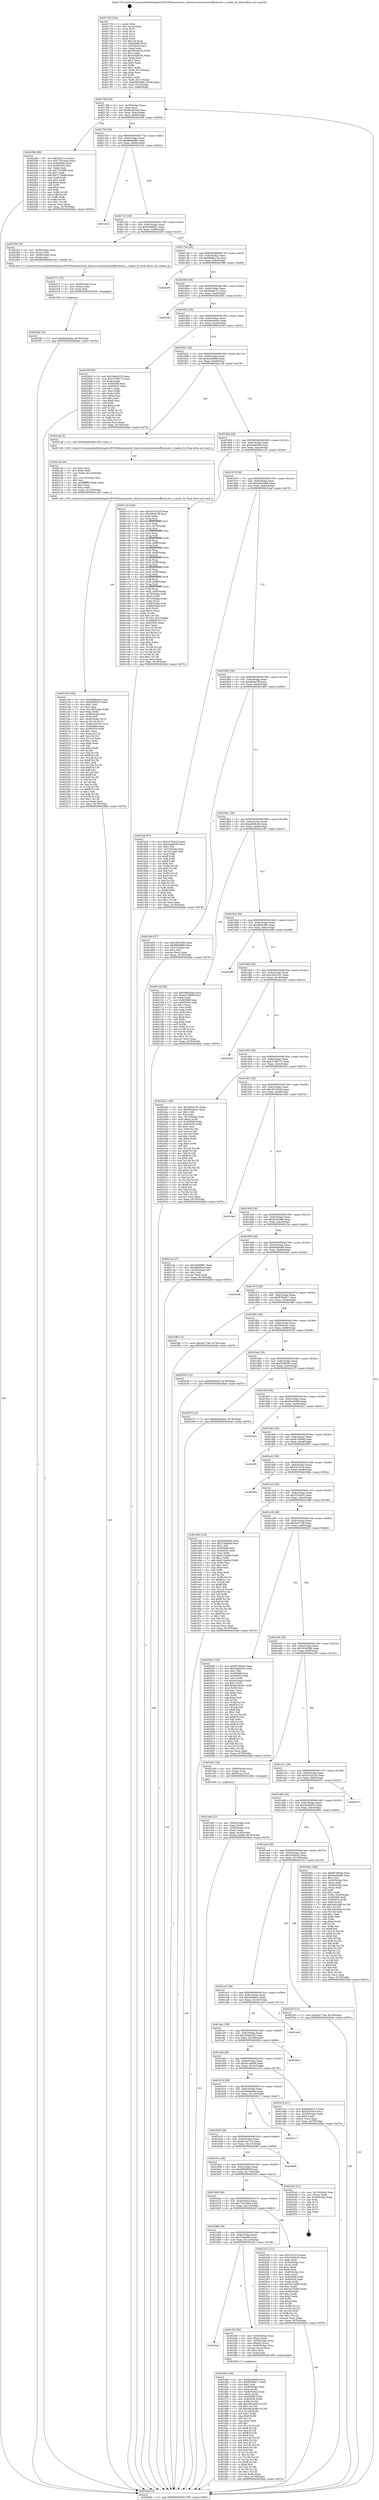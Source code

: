 digraph "0x401730" {
  label = "0x401730 (/mnt/c/Users/mathe/Desktop/tcc/POCII/binaries/extr_darwin-xnutoolstestsaffinitysets.c_reader_fn_Final-ollvm.out::main(0))"
  labelloc = "t"
  node[shape=record]

  Entry [label="",width=0.3,height=0.3,shape=circle,fillcolor=black,style=filled]
  "0x401798" [label="{
     0x401798 [29]\l
     | [instrs]\l
     &nbsp;&nbsp;0x401798 \<+3\>: mov -0x78(%rbp),%eax\l
     &nbsp;&nbsp;0x40179b \<+2\>: mov %eax,%ecx\l
     &nbsp;&nbsp;0x40179d \<+6\>: sub $0x8e5d03eb,%ecx\l
     &nbsp;&nbsp;0x4017a3 \<+6\>: mov %eax,-0x8c(%rbp)\l
     &nbsp;&nbsp;0x4017a9 \<+6\>: mov %ecx,-0x90(%rbp)\l
     &nbsp;&nbsp;0x4017af \<+6\>: je 000000000040228b \<main+0xb5b\>\l
  }"]
  "0x40228b" [label="{
     0x40228b [88]\l
     | [instrs]\l
     &nbsp;&nbsp;0x40228b \<+5\>: mov $0x22a7a14,%eax\l
     &nbsp;&nbsp;0x402290 \<+5\>: mov $0x77610ead,%ecx\l
     &nbsp;&nbsp;0x402295 \<+7\>: mov 0x405068,%edx\l
     &nbsp;&nbsp;0x40229c \<+7\>: mov 0x405054,%esi\l
     &nbsp;&nbsp;0x4022a3 \<+2\>: mov %edx,%edi\l
     &nbsp;&nbsp;0x4022a5 \<+6\>: sub $0x7274b99,%edi\l
     &nbsp;&nbsp;0x4022ab \<+3\>: sub $0x1,%edi\l
     &nbsp;&nbsp;0x4022ae \<+6\>: add $0x7274b99,%edi\l
     &nbsp;&nbsp;0x4022b4 \<+3\>: imul %edi,%edx\l
     &nbsp;&nbsp;0x4022b7 \<+3\>: and $0x1,%edx\l
     &nbsp;&nbsp;0x4022ba \<+3\>: cmp $0x0,%edx\l
     &nbsp;&nbsp;0x4022bd \<+4\>: sete %r8b\l
     &nbsp;&nbsp;0x4022c1 \<+3\>: cmp $0xa,%esi\l
     &nbsp;&nbsp;0x4022c4 \<+4\>: setl %r9b\l
     &nbsp;&nbsp;0x4022c8 \<+3\>: mov %r8b,%r10b\l
     &nbsp;&nbsp;0x4022cb \<+3\>: and %r9b,%r10b\l
     &nbsp;&nbsp;0x4022ce \<+3\>: xor %r9b,%r8b\l
     &nbsp;&nbsp;0x4022d1 \<+3\>: or %r8b,%r10b\l
     &nbsp;&nbsp;0x4022d4 \<+4\>: test $0x1,%r10b\l
     &nbsp;&nbsp;0x4022d8 \<+3\>: cmovne %ecx,%eax\l
     &nbsp;&nbsp;0x4022db \<+3\>: mov %eax,-0x78(%rbp)\l
     &nbsp;&nbsp;0x4022de \<+5\>: jmp 00000000004026ab \<main+0xf7b\>\l
  }"]
  "0x4017b5" [label="{
     0x4017b5 [28]\l
     | [instrs]\l
     &nbsp;&nbsp;0x4017b5 \<+5\>: jmp 00000000004017ba \<main+0x8a\>\l
     &nbsp;&nbsp;0x4017ba \<+6\>: mov -0x8c(%rbp),%eax\l
     &nbsp;&nbsp;0x4017c0 \<+5\>: sub $0x968e6f6b,%eax\l
     &nbsp;&nbsp;0x4017c5 \<+6\>: mov %eax,-0x94(%rbp)\l
     &nbsp;&nbsp;0x4017cb \<+6\>: je 0000000000401d1b \<main+0x5eb\>\l
  }"]
  Exit [label="",width=0.3,height=0.3,shape=circle,fillcolor=black,style=filled,peripheries=2]
  "0x401d1b" [label="{
     0x401d1b\l
  }", style=dashed]
  "0x4017d1" [label="{
     0x4017d1 [28]\l
     | [instrs]\l
     &nbsp;&nbsp;0x4017d1 \<+5\>: jmp 00000000004017d6 \<main+0xa6\>\l
     &nbsp;&nbsp;0x4017d6 \<+6\>: mov -0x8c(%rbp),%eax\l
     &nbsp;&nbsp;0x4017dc \<+5\>: sub $0x9c60f861,%eax\l
     &nbsp;&nbsp;0x4017e1 \<+6\>: mov %eax,-0x98(%rbp)\l
     &nbsp;&nbsp;0x4017e7 \<+6\>: je 000000000040235f \<main+0xc2f\>\l
  }"]
  "0x402380" [label="{
     0x402380 [12]\l
     | [instrs]\l
     &nbsp;&nbsp;0x402380 \<+7\>: movl $0x9ebc6edc,-0x78(%rbp)\l
     &nbsp;&nbsp;0x402387 \<+5\>: jmp 00000000004026ab \<main+0xf7b\>\l
  }"]
  "0x40235f" [label="{
     0x40235f [18]\l
     | [instrs]\l
     &nbsp;&nbsp;0x40235f \<+4\>: mov -0x48(%rbp),%rax\l
     &nbsp;&nbsp;0x402363 \<+3\>: mov (%rax),%rdi\l
     &nbsp;&nbsp;0x402366 \<+4\>: mov -0x58(%rbp),%rax\l
     &nbsp;&nbsp;0x40236a \<+2\>: mov (%rax),%esi\l
     &nbsp;&nbsp;0x40236c \<+5\>: call 0000000000401420 \<reader_fn\>\l
     | [calls]\l
     &nbsp;&nbsp;0x401420 \{1\} (/mnt/c/Users/mathe/Desktop/tcc/POCII/binaries/extr_darwin-xnutoolstestsaffinitysets.c_reader_fn_Final-ollvm.out::reader_fn)\l
  }"]
  "0x4017ed" [label="{
     0x4017ed [28]\l
     | [instrs]\l
     &nbsp;&nbsp;0x4017ed \<+5\>: jmp 00000000004017f2 \<main+0xc2\>\l
     &nbsp;&nbsp;0x4017f2 \<+6\>: mov -0x8c(%rbp),%eax\l
     &nbsp;&nbsp;0x4017f8 \<+5\>: sub $0x9dd62134,%eax\l
     &nbsp;&nbsp;0x4017fd \<+6\>: mov %eax,-0x9c(%rbp)\l
     &nbsp;&nbsp;0x401803 \<+6\>: je 0000000000402596 \<main+0xe66\>\l
  }"]
  "0x402371" [label="{
     0x402371 [15]\l
     | [instrs]\l
     &nbsp;&nbsp;0x402371 \<+4\>: mov -0x48(%rbp),%rax\l
     &nbsp;&nbsp;0x402375 \<+3\>: mov (%rax),%rax\l
     &nbsp;&nbsp;0x402378 \<+3\>: mov %rax,%rdi\l
     &nbsp;&nbsp;0x40237b \<+5\>: call 0000000000401030 \<free@plt\>\l
     | [calls]\l
     &nbsp;&nbsp;0x401030 \{1\} (unknown)\l
  }"]
  "0x402596" [label="{
     0x402596\l
  }", style=dashed]
  "0x401809" [label="{
     0x401809 [28]\l
     | [instrs]\l
     &nbsp;&nbsp;0x401809 \<+5\>: jmp 000000000040180e \<main+0xde\>\l
     &nbsp;&nbsp;0x40180e \<+6\>: mov -0x8c(%rbp),%eax\l
     &nbsp;&nbsp;0x401814 \<+5\>: sub $0x9e8ab7c1,%eax\l
     &nbsp;&nbsp;0x401819 \<+6\>: mov %eax,-0xa0(%rbp)\l
     &nbsp;&nbsp;0x40181f \<+6\>: je 000000000040238c \<main+0xc5c\>\l
  }"]
  "0x4021d9" [label="{
     0x4021d9 [166]\l
     | [instrs]\l
     &nbsp;&nbsp;0x4021d9 \<+5\>: mov $0x50d6e44e,%ecx\l
     &nbsp;&nbsp;0x4021de \<+5\>: mov $0xf2df9292,%edx\l
     &nbsp;&nbsp;0x4021e3 \<+3\>: mov $0x1,%dil\l
     &nbsp;&nbsp;0x4021e6 \<+2\>: xor %esi,%esi\l
     &nbsp;&nbsp;0x4021e8 \<+7\>: mov -0x128(%rbp),%r8d\l
     &nbsp;&nbsp;0x4021ef \<+4\>: imul %eax,%r8d\l
     &nbsp;&nbsp;0x4021f3 \<+4\>: mov -0x48(%rbp),%r9\l
     &nbsp;&nbsp;0x4021f7 \<+3\>: mov (%r9),%r9\l
     &nbsp;&nbsp;0x4021fa \<+4\>: mov -0x40(%rbp),%r10\l
     &nbsp;&nbsp;0x4021fe \<+3\>: movslq (%r10),%r10\l
     &nbsp;&nbsp;0x402201 \<+4\>: mov %r8d,(%r9,%r10,4)\l
     &nbsp;&nbsp;0x402205 \<+7\>: mov 0x405068,%eax\l
     &nbsp;&nbsp;0x40220c \<+8\>: mov 0x405054,%r8d\l
     &nbsp;&nbsp;0x402214 \<+3\>: sub $0x1,%esi\l
     &nbsp;&nbsp;0x402217 \<+3\>: mov %eax,%r11d\l
     &nbsp;&nbsp;0x40221a \<+3\>: add %esi,%r11d\l
     &nbsp;&nbsp;0x40221d \<+4\>: imul %r11d,%eax\l
     &nbsp;&nbsp;0x402221 \<+3\>: and $0x1,%eax\l
     &nbsp;&nbsp;0x402224 \<+3\>: cmp $0x0,%eax\l
     &nbsp;&nbsp;0x402227 \<+3\>: sete %bl\l
     &nbsp;&nbsp;0x40222a \<+4\>: cmp $0xa,%r8d\l
     &nbsp;&nbsp;0x40222e \<+4\>: setl %r14b\l
     &nbsp;&nbsp;0x402232 \<+3\>: mov %bl,%r15b\l
     &nbsp;&nbsp;0x402235 \<+4\>: xor $0xff,%r15b\l
     &nbsp;&nbsp;0x402239 \<+3\>: mov %r14b,%r12b\l
     &nbsp;&nbsp;0x40223c \<+4\>: xor $0xff,%r12b\l
     &nbsp;&nbsp;0x402240 \<+4\>: xor $0x1,%dil\l
     &nbsp;&nbsp;0x402244 \<+3\>: mov %r15b,%r13b\l
     &nbsp;&nbsp;0x402247 \<+4\>: and $0xff,%r13b\l
     &nbsp;&nbsp;0x40224b \<+3\>: and %dil,%bl\l
     &nbsp;&nbsp;0x40224e \<+3\>: mov %r12b,%al\l
     &nbsp;&nbsp;0x402251 \<+2\>: and $0xff,%al\l
     &nbsp;&nbsp;0x402253 \<+3\>: and %dil,%r14b\l
     &nbsp;&nbsp;0x402256 \<+3\>: or %bl,%r13b\l
     &nbsp;&nbsp;0x402259 \<+3\>: or %r14b,%al\l
     &nbsp;&nbsp;0x40225c \<+3\>: xor %al,%r13b\l
     &nbsp;&nbsp;0x40225f \<+3\>: or %r12b,%r15b\l
     &nbsp;&nbsp;0x402262 \<+4\>: xor $0xff,%r15b\l
     &nbsp;&nbsp;0x402266 \<+4\>: or $0x1,%dil\l
     &nbsp;&nbsp;0x40226a \<+3\>: and %dil,%r15b\l
     &nbsp;&nbsp;0x40226d \<+3\>: or %r15b,%r13b\l
     &nbsp;&nbsp;0x402270 \<+4\>: test $0x1,%r13b\l
     &nbsp;&nbsp;0x402274 \<+3\>: cmovne %edx,%ecx\l
     &nbsp;&nbsp;0x402277 \<+3\>: mov %ecx,-0x78(%rbp)\l
     &nbsp;&nbsp;0x40227a \<+5\>: jmp 00000000004026ab \<main+0xf7b\>\l
  }"]
  "0x40238c" [label="{
     0x40238c\l
  }", style=dashed]
  "0x401825" [label="{
     0x401825 [28]\l
     | [instrs]\l
     &nbsp;&nbsp;0x401825 \<+5\>: jmp 000000000040182a \<main+0xfa\>\l
     &nbsp;&nbsp;0x40182a \<+6\>: mov -0x8c(%rbp),%eax\l
     &nbsp;&nbsp;0x401830 \<+5\>: sub $0x9ebc6edc,%eax\l
     &nbsp;&nbsp;0x401835 \<+6\>: mov %eax,-0xa4(%rbp)\l
     &nbsp;&nbsp;0x40183b \<+6\>: je 000000000040244f \<main+0xd1f\>\l
  }"]
  "0x4021ad" [label="{
     0x4021ad [44]\l
     | [instrs]\l
     &nbsp;&nbsp;0x4021ad \<+2\>: xor %ecx,%ecx\l
     &nbsp;&nbsp;0x4021af \<+5\>: mov $0x2,%edx\l
     &nbsp;&nbsp;0x4021b4 \<+6\>: mov %edx,-0x124(%rbp)\l
     &nbsp;&nbsp;0x4021ba \<+1\>: cltd\l
     &nbsp;&nbsp;0x4021bb \<+6\>: mov -0x124(%rbp),%esi\l
     &nbsp;&nbsp;0x4021c1 \<+2\>: idiv %esi\l
     &nbsp;&nbsp;0x4021c3 \<+6\>: imul $0xfffffffe,%edx,%edx\l
     &nbsp;&nbsp;0x4021c9 \<+3\>: sub $0x1,%ecx\l
     &nbsp;&nbsp;0x4021cc \<+2\>: sub %ecx,%edx\l
     &nbsp;&nbsp;0x4021ce \<+6\>: mov %edx,-0x128(%rbp)\l
     &nbsp;&nbsp;0x4021d4 \<+5\>: call 0000000000401160 \<next_i\>\l
     | [calls]\l
     &nbsp;&nbsp;0x401160 \{100\} (/mnt/c/Users/mathe/Desktop/tcc/POCII/binaries/extr_darwin-xnutoolstestsaffinitysets.c_reader_fn_Final-ollvm.out::next_i)\l
  }"]
  "0x40244f" [label="{
     0x40244f [83]\l
     | [instrs]\l
     &nbsp;&nbsp;0x40244f \<+5\>: mov $0x3b4dc323,%eax\l
     &nbsp;&nbsp;0x402454 \<+5\>: mov $0xc2789175,%ecx\l
     &nbsp;&nbsp;0x402459 \<+2\>: xor %edx,%edx\l
     &nbsp;&nbsp;0x40245b \<+7\>: mov 0x405068,%esi\l
     &nbsp;&nbsp;0x402462 \<+7\>: mov 0x405054,%edi\l
     &nbsp;&nbsp;0x402469 \<+3\>: sub $0x1,%edx\l
     &nbsp;&nbsp;0x40246c \<+3\>: mov %esi,%r8d\l
     &nbsp;&nbsp;0x40246f \<+3\>: add %edx,%r8d\l
     &nbsp;&nbsp;0x402472 \<+4\>: imul %r8d,%esi\l
     &nbsp;&nbsp;0x402476 \<+3\>: and $0x1,%esi\l
     &nbsp;&nbsp;0x402479 \<+3\>: cmp $0x0,%esi\l
     &nbsp;&nbsp;0x40247c \<+4\>: sete %r9b\l
     &nbsp;&nbsp;0x402480 \<+3\>: cmp $0xa,%edi\l
     &nbsp;&nbsp;0x402483 \<+4\>: setl %r10b\l
     &nbsp;&nbsp;0x402487 \<+3\>: mov %r9b,%r11b\l
     &nbsp;&nbsp;0x40248a \<+3\>: and %r10b,%r11b\l
     &nbsp;&nbsp;0x40248d \<+3\>: xor %r10b,%r9b\l
     &nbsp;&nbsp;0x402490 \<+3\>: or %r9b,%r11b\l
     &nbsp;&nbsp;0x402493 \<+4\>: test $0x1,%r11b\l
     &nbsp;&nbsp;0x402497 \<+3\>: cmovne %ecx,%eax\l
     &nbsp;&nbsp;0x40249a \<+3\>: mov %eax,-0x78(%rbp)\l
     &nbsp;&nbsp;0x40249d \<+5\>: jmp 00000000004026ab \<main+0xf7b\>\l
  }"]
  "0x401841" [label="{
     0x401841 [28]\l
     | [instrs]\l
     &nbsp;&nbsp;0x401841 \<+5\>: jmp 0000000000401846 \<main+0x116\>\l
     &nbsp;&nbsp;0x401846 \<+6\>: mov -0x8c(%rbp),%eax\l
     &nbsp;&nbsp;0x40184c \<+5\>: sub $0xa252883f,%eax\l
     &nbsp;&nbsp;0x401851 \<+6\>: mov %eax,-0xa8(%rbp)\l
     &nbsp;&nbsp;0x401857 \<+6\>: je 00000000004021a8 \<main+0xa78\>\l
  }"]
  "0x401f4d" [label="{
     0x401f4d [169]\l
     | [instrs]\l
     &nbsp;&nbsp;0x401f4d \<+5\>: mov $0xf3ad0400,%ecx\l
     &nbsp;&nbsp;0x401f52 \<+5\>: mov $0xf076b817,%edx\l
     &nbsp;&nbsp;0x401f57 \<+3\>: mov $0x1,%sil\l
     &nbsp;&nbsp;0x401f5a \<+4\>: mov -0x48(%rbp),%rdi\l
     &nbsp;&nbsp;0x401f5e \<+3\>: mov %rax,(%rdi)\l
     &nbsp;&nbsp;0x401f61 \<+4\>: mov -0x40(%rbp),%rax\l
     &nbsp;&nbsp;0x401f65 \<+6\>: movl $0x0,(%rax)\l
     &nbsp;&nbsp;0x401f6b \<+8\>: mov 0x405068,%r8d\l
     &nbsp;&nbsp;0x401f73 \<+8\>: mov 0x405054,%r9d\l
     &nbsp;&nbsp;0x401f7b \<+3\>: mov %r8d,%r10d\l
     &nbsp;&nbsp;0x401f7e \<+7\>: add $0xc9b2a384,%r10d\l
     &nbsp;&nbsp;0x401f85 \<+4\>: sub $0x1,%r10d\l
     &nbsp;&nbsp;0x401f89 \<+7\>: sub $0xc9b2a384,%r10d\l
     &nbsp;&nbsp;0x401f90 \<+4\>: imul %r10d,%r8d\l
     &nbsp;&nbsp;0x401f94 \<+4\>: and $0x1,%r8d\l
     &nbsp;&nbsp;0x401f98 \<+4\>: cmp $0x0,%r8d\l
     &nbsp;&nbsp;0x401f9c \<+4\>: sete %r11b\l
     &nbsp;&nbsp;0x401fa0 \<+4\>: cmp $0xa,%r9d\l
     &nbsp;&nbsp;0x401fa4 \<+3\>: setl %bl\l
     &nbsp;&nbsp;0x401fa7 \<+3\>: mov %r11b,%r14b\l
     &nbsp;&nbsp;0x401faa \<+4\>: xor $0xff,%r14b\l
     &nbsp;&nbsp;0x401fae \<+3\>: mov %bl,%r15b\l
     &nbsp;&nbsp;0x401fb1 \<+4\>: xor $0xff,%r15b\l
     &nbsp;&nbsp;0x401fb5 \<+4\>: xor $0x0,%sil\l
     &nbsp;&nbsp;0x401fb9 \<+3\>: mov %r14b,%r12b\l
     &nbsp;&nbsp;0x401fbc \<+4\>: and $0x0,%r12b\l
     &nbsp;&nbsp;0x401fc0 \<+3\>: and %sil,%r11b\l
     &nbsp;&nbsp;0x401fc3 \<+3\>: mov %r15b,%r13b\l
     &nbsp;&nbsp;0x401fc6 \<+4\>: and $0x0,%r13b\l
     &nbsp;&nbsp;0x401fca \<+3\>: and %sil,%bl\l
     &nbsp;&nbsp;0x401fcd \<+3\>: or %r11b,%r12b\l
     &nbsp;&nbsp;0x401fd0 \<+3\>: or %bl,%r13b\l
     &nbsp;&nbsp;0x401fd3 \<+3\>: xor %r13b,%r12b\l
     &nbsp;&nbsp;0x401fd6 \<+3\>: or %r15b,%r14b\l
     &nbsp;&nbsp;0x401fd9 \<+4\>: xor $0xff,%r14b\l
     &nbsp;&nbsp;0x401fdd \<+4\>: or $0x0,%sil\l
     &nbsp;&nbsp;0x401fe1 \<+3\>: and %sil,%r14b\l
     &nbsp;&nbsp;0x401fe4 \<+3\>: or %r14b,%r12b\l
     &nbsp;&nbsp;0x401fe7 \<+4\>: test $0x1,%r12b\l
     &nbsp;&nbsp;0x401feb \<+3\>: cmovne %edx,%ecx\l
     &nbsp;&nbsp;0x401fee \<+3\>: mov %ecx,-0x78(%rbp)\l
     &nbsp;&nbsp;0x401ff1 \<+5\>: jmp 00000000004026ab \<main+0xf7b\>\l
  }"]
  "0x4021a8" [label="{
     0x4021a8 [5]\l
     | [instrs]\l
     &nbsp;&nbsp;0x4021a8 \<+5\>: call 0000000000401160 \<next_i\>\l
     | [calls]\l
     &nbsp;&nbsp;0x401160 \{100\} (/mnt/c/Users/mathe/Desktop/tcc/POCII/binaries/extr_darwin-xnutoolstestsaffinitysets.c_reader_fn_Final-ollvm.out::next_i)\l
  }"]
  "0x40185d" [label="{
     0x40185d [28]\l
     | [instrs]\l
     &nbsp;&nbsp;0x40185d \<+5\>: jmp 0000000000401862 \<main+0x132\>\l
     &nbsp;&nbsp;0x401862 \<+6\>: mov -0x8c(%rbp),%eax\l
     &nbsp;&nbsp;0x401868 \<+5\>: sub $0xa4afc936,%eax\l
     &nbsp;&nbsp;0x40186d \<+6\>: mov %eax,-0xac(%rbp)\l
     &nbsp;&nbsp;0x401873 \<+6\>: je 0000000000401c10 \<main+0x4e0\>\l
  }"]
  "0x401ba5" [label="{
     0x401ba5\l
  }", style=dashed]
  "0x401c10" [label="{
     0x401c10 [240]\l
     | [instrs]\l
     &nbsp;&nbsp;0x401c10 \<+5\>: mov $0x247b2e35,%eax\l
     &nbsp;&nbsp;0x401c15 \<+5\>: mov $0xa944c7ff,%ecx\l
     &nbsp;&nbsp;0x401c1a \<+2\>: xor %edx,%edx\l
     &nbsp;&nbsp;0x401c1c \<+3\>: mov %rsp,%rsi\l
     &nbsp;&nbsp;0x401c1f \<+4\>: add $0xfffffffffffffff0,%rsi\l
     &nbsp;&nbsp;0x401c23 \<+3\>: mov %rsi,%rsp\l
     &nbsp;&nbsp;0x401c26 \<+4\>: mov %rsi,-0x70(%rbp)\l
     &nbsp;&nbsp;0x401c2a \<+3\>: mov %rsp,%rsi\l
     &nbsp;&nbsp;0x401c2d \<+4\>: add $0xfffffffffffffff0,%rsi\l
     &nbsp;&nbsp;0x401c31 \<+3\>: mov %rsi,%rsp\l
     &nbsp;&nbsp;0x401c34 \<+3\>: mov %rsp,%rdi\l
     &nbsp;&nbsp;0x401c37 \<+4\>: add $0xfffffffffffffff0,%rdi\l
     &nbsp;&nbsp;0x401c3b \<+3\>: mov %rdi,%rsp\l
     &nbsp;&nbsp;0x401c3e \<+4\>: mov %rdi,-0x68(%rbp)\l
     &nbsp;&nbsp;0x401c42 \<+3\>: mov %rsp,%rdi\l
     &nbsp;&nbsp;0x401c45 \<+4\>: add $0xfffffffffffffff0,%rdi\l
     &nbsp;&nbsp;0x401c49 \<+3\>: mov %rdi,%rsp\l
     &nbsp;&nbsp;0x401c4c \<+4\>: mov %rdi,-0x60(%rbp)\l
     &nbsp;&nbsp;0x401c50 \<+3\>: mov %rsp,%rdi\l
     &nbsp;&nbsp;0x401c53 \<+4\>: add $0xfffffffffffffff0,%rdi\l
     &nbsp;&nbsp;0x401c57 \<+3\>: mov %rdi,%rsp\l
     &nbsp;&nbsp;0x401c5a \<+4\>: mov %rdi,-0x58(%rbp)\l
     &nbsp;&nbsp;0x401c5e \<+3\>: mov %rsp,%rdi\l
     &nbsp;&nbsp;0x401c61 \<+4\>: add $0xfffffffffffffff0,%rdi\l
     &nbsp;&nbsp;0x401c65 \<+3\>: mov %rdi,%rsp\l
     &nbsp;&nbsp;0x401c68 \<+4\>: mov %rdi,-0x50(%rbp)\l
     &nbsp;&nbsp;0x401c6c \<+3\>: mov %rsp,%rdi\l
     &nbsp;&nbsp;0x401c6f \<+4\>: add $0xfffffffffffffff0,%rdi\l
     &nbsp;&nbsp;0x401c73 \<+3\>: mov %rdi,%rsp\l
     &nbsp;&nbsp;0x401c76 \<+4\>: mov %rdi,-0x48(%rbp)\l
     &nbsp;&nbsp;0x401c7a \<+3\>: mov %rsp,%rdi\l
     &nbsp;&nbsp;0x401c7d \<+4\>: add $0xfffffffffffffff0,%rdi\l
     &nbsp;&nbsp;0x401c81 \<+3\>: mov %rdi,%rsp\l
     &nbsp;&nbsp;0x401c84 \<+4\>: mov %rdi,-0x40(%rbp)\l
     &nbsp;&nbsp;0x401c88 \<+4\>: mov -0x70(%rbp),%rdi\l
     &nbsp;&nbsp;0x401c8c \<+6\>: movl $0x0,(%rdi)\l
     &nbsp;&nbsp;0x401c92 \<+4\>: mov -0x7c(%rbp),%r8d\l
     &nbsp;&nbsp;0x401c96 \<+3\>: mov %r8d,(%rsi)\l
     &nbsp;&nbsp;0x401c99 \<+4\>: mov -0x68(%rbp),%rdi\l
     &nbsp;&nbsp;0x401c9d \<+7\>: mov -0x88(%rbp),%r9\l
     &nbsp;&nbsp;0x401ca4 \<+3\>: mov %r9,(%rdi)\l
     &nbsp;&nbsp;0x401ca7 \<+3\>: cmpl $0x2,(%rsi)\l
     &nbsp;&nbsp;0x401caa \<+4\>: setne %r10b\l
     &nbsp;&nbsp;0x401cae \<+4\>: and $0x1,%r10b\l
     &nbsp;&nbsp;0x401cb2 \<+4\>: mov %r10b,-0x31(%rbp)\l
     &nbsp;&nbsp;0x401cb6 \<+8\>: mov 0x405068,%r11d\l
     &nbsp;&nbsp;0x401cbe \<+7\>: mov 0x405054,%ebx\l
     &nbsp;&nbsp;0x401cc5 \<+3\>: sub $0x1,%edx\l
     &nbsp;&nbsp;0x401cc8 \<+3\>: mov %r11d,%r14d\l
     &nbsp;&nbsp;0x401ccb \<+3\>: add %edx,%r14d\l
     &nbsp;&nbsp;0x401cce \<+4\>: imul %r14d,%r11d\l
     &nbsp;&nbsp;0x401cd2 \<+4\>: and $0x1,%r11d\l
     &nbsp;&nbsp;0x401cd6 \<+4\>: cmp $0x0,%r11d\l
     &nbsp;&nbsp;0x401cda \<+4\>: sete %r10b\l
     &nbsp;&nbsp;0x401cde \<+3\>: cmp $0xa,%ebx\l
     &nbsp;&nbsp;0x401ce1 \<+4\>: setl %r15b\l
     &nbsp;&nbsp;0x401ce5 \<+3\>: mov %r10b,%r12b\l
     &nbsp;&nbsp;0x401ce8 \<+3\>: and %r15b,%r12b\l
     &nbsp;&nbsp;0x401ceb \<+3\>: xor %r15b,%r10b\l
     &nbsp;&nbsp;0x401cee \<+3\>: or %r10b,%r12b\l
     &nbsp;&nbsp;0x401cf1 \<+4\>: test $0x1,%r12b\l
     &nbsp;&nbsp;0x401cf5 \<+3\>: cmovne %ecx,%eax\l
     &nbsp;&nbsp;0x401cf8 \<+3\>: mov %eax,-0x78(%rbp)\l
     &nbsp;&nbsp;0x401cfb \<+5\>: jmp 00000000004026ab \<main+0xf7b\>\l
  }"]
  "0x401879" [label="{
     0x401879 [28]\l
     | [instrs]\l
     &nbsp;&nbsp;0x401879 \<+5\>: jmp 000000000040187e \<main+0x14e\>\l
     &nbsp;&nbsp;0x40187e \<+6\>: mov -0x8c(%rbp),%eax\l
     &nbsp;&nbsp;0x401884 \<+5\>: sub $0xa5603908,%eax\l
     &nbsp;&nbsp;0x401889 \<+6\>: mov %eax,-0xb0(%rbp)\l
     &nbsp;&nbsp;0x40188f \<+6\>: je 0000000000401baf \<main+0x47f\>\l
  }"]
  "0x401f26" [label="{
     0x401f26 [39]\l
     | [instrs]\l
     &nbsp;&nbsp;0x401f26 \<+4\>: mov -0x58(%rbp),%rax\l
     &nbsp;&nbsp;0x401f2a \<+6\>: movl $0xa,(%rax)\l
     &nbsp;&nbsp;0x401f30 \<+4\>: mov -0x50(%rbp),%rax\l
     &nbsp;&nbsp;0x401f34 \<+6\>: movl $0x64,(%rax)\l
     &nbsp;&nbsp;0x401f3a \<+4\>: mov -0x50(%rbp),%rax\l
     &nbsp;&nbsp;0x401f3e \<+3\>: movslq (%rax),%rax\l
     &nbsp;&nbsp;0x401f41 \<+4\>: shl $0x2,%rax\l
     &nbsp;&nbsp;0x401f45 \<+3\>: mov %rax,%rdi\l
     &nbsp;&nbsp;0x401f48 \<+5\>: call 0000000000401050 \<malloc@plt\>\l
     | [calls]\l
     &nbsp;&nbsp;0x401050 \{1\} (unknown)\l
  }"]
  "0x401baf" [label="{
     0x401baf [97]\l
     | [instrs]\l
     &nbsp;&nbsp;0x401baf \<+5\>: mov $0x247b2e35,%eax\l
     &nbsp;&nbsp;0x401bb4 \<+5\>: mov $0xa4afc936,%ecx\l
     &nbsp;&nbsp;0x401bb9 \<+2\>: mov $0x1,%dl\l
     &nbsp;&nbsp;0x401bbb \<+4\>: mov -0x72(%rbp),%sil\l
     &nbsp;&nbsp;0x401bbf \<+4\>: mov -0x71(%rbp),%dil\l
     &nbsp;&nbsp;0x401bc3 \<+3\>: mov %sil,%r8b\l
     &nbsp;&nbsp;0x401bc6 \<+4\>: xor $0xff,%r8b\l
     &nbsp;&nbsp;0x401bca \<+3\>: mov %dil,%r9b\l
     &nbsp;&nbsp;0x401bcd \<+4\>: xor $0xff,%r9b\l
     &nbsp;&nbsp;0x401bd1 \<+3\>: xor $0x0,%dl\l
     &nbsp;&nbsp;0x401bd4 \<+3\>: mov %r8b,%r10b\l
     &nbsp;&nbsp;0x401bd7 \<+4\>: and $0x0,%r10b\l
     &nbsp;&nbsp;0x401bdb \<+3\>: and %dl,%sil\l
     &nbsp;&nbsp;0x401bde \<+3\>: mov %r9b,%r11b\l
     &nbsp;&nbsp;0x401be1 \<+4\>: and $0x0,%r11b\l
     &nbsp;&nbsp;0x401be5 \<+3\>: and %dl,%dil\l
     &nbsp;&nbsp;0x401be8 \<+3\>: or %sil,%r10b\l
     &nbsp;&nbsp;0x401beb \<+3\>: or %dil,%r11b\l
     &nbsp;&nbsp;0x401bee \<+3\>: xor %r11b,%r10b\l
     &nbsp;&nbsp;0x401bf1 \<+3\>: or %r9b,%r8b\l
     &nbsp;&nbsp;0x401bf4 \<+4\>: xor $0xff,%r8b\l
     &nbsp;&nbsp;0x401bf8 \<+3\>: or $0x0,%dl\l
     &nbsp;&nbsp;0x401bfb \<+3\>: and %dl,%r8b\l
     &nbsp;&nbsp;0x401bfe \<+3\>: or %r8b,%r10b\l
     &nbsp;&nbsp;0x401c01 \<+4\>: test $0x1,%r10b\l
     &nbsp;&nbsp;0x401c05 \<+3\>: cmovne %ecx,%eax\l
     &nbsp;&nbsp;0x401c08 \<+3\>: mov %eax,-0x78(%rbp)\l
     &nbsp;&nbsp;0x401c0b \<+5\>: jmp 00000000004026ab \<main+0xf7b\>\l
  }"]
  "0x401895" [label="{
     0x401895 [28]\l
     | [instrs]\l
     &nbsp;&nbsp;0x401895 \<+5\>: jmp 000000000040189a \<main+0x16a\>\l
     &nbsp;&nbsp;0x40189a \<+6\>: mov -0x8c(%rbp),%eax\l
     &nbsp;&nbsp;0x4018a0 \<+5\>: sub $0xa944c7ff,%eax\l
     &nbsp;&nbsp;0x4018a5 \<+6\>: mov %eax,-0xb4(%rbp)\l
     &nbsp;&nbsp;0x4018ab \<+6\>: je 0000000000401d00 \<main+0x5d0\>\l
  }"]
  "0x4026ab" [label="{
     0x4026ab [5]\l
     | [instrs]\l
     &nbsp;&nbsp;0x4026ab \<+5\>: jmp 0000000000401798 \<main+0x68\>\l
  }"]
  "0x401730" [label="{
     0x401730 [104]\l
     | [instrs]\l
     &nbsp;&nbsp;0x401730 \<+1\>: push %rbp\l
     &nbsp;&nbsp;0x401731 \<+3\>: mov %rsp,%rbp\l
     &nbsp;&nbsp;0x401734 \<+2\>: push %r15\l
     &nbsp;&nbsp;0x401736 \<+2\>: push %r14\l
     &nbsp;&nbsp;0x401738 \<+2\>: push %r13\l
     &nbsp;&nbsp;0x40173a \<+2\>: push %r12\l
     &nbsp;&nbsp;0x40173c \<+1\>: push %rbx\l
     &nbsp;&nbsp;0x40173d \<+7\>: sub $0x118,%rsp\l
     &nbsp;&nbsp;0x401744 \<+7\>: mov 0x405068,%eax\l
     &nbsp;&nbsp;0x40174b \<+7\>: mov 0x405054,%ecx\l
     &nbsp;&nbsp;0x401752 \<+2\>: mov %eax,%edx\l
     &nbsp;&nbsp;0x401754 \<+6\>: add $0x593dbc54,%edx\l
     &nbsp;&nbsp;0x40175a \<+3\>: sub $0x1,%edx\l
     &nbsp;&nbsp;0x40175d \<+6\>: sub $0x593dbc54,%edx\l
     &nbsp;&nbsp;0x401763 \<+3\>: imul %edx,%eax\l
     &nbsp;&nbsp;0x401766 \<+3\>: and $0x1,%eax\l
     &nbsp;&nbsp;0x401769 \<+3\>: cmp $0x0,%eax\l
     &nbsp;&nbsp;0x40176c \<+4\>: sete %r8b\l
     &nbsp;&nbsp;0x401770 \<+4\>: and $0x1,%r8b\l
     &nbsp;&nbsp;0x401774 \<+4\>: mov %r8b,-0x72(%rbp)\l
     &nbsp;&nbsp;0x401778 \<+3\>: cmp $0xa,%ecx\l
     &nbsp;&nbsp;0x40177b \<+4\>: setl %r8b\l
     &nbsp;&nbsp;0x40177f \<+4\>: and $0x1,%r8b\l
     &nbsp;&nbsp;0x401783 \<+4\>: mov %r8b,-0x71(%rbp)\l
     &nbsp;&nbsp;0x401787 \<+7\>: movl $0xa5603908,-0x78(%rbp)\l
     &nbsp;&nbsp;0x40178e \<+3\>: mov %edi,-0x7c(%rbp)\l
     &nbsp;&nbsp;0x401791 \<+7\>: mov %rsi,-0x88(%rbp)\l
  }"]
  "0x401b89" [label="{
     0x401b89 [28]\l
     | [instrs]\l
     &nbsp;&nbsp;0x401b89 \<+5\>: jmp 0000000000401b8e \<main+0x45e\>\l
     &nbsp;&nbsp;0x401b8e \<+6\>: mov -0x8c(%rbp),%eax\l
     &nbsp;&nbsp;0x401b94 \<+5\>: sub $0x7cbdafe6,%eax\l
     &nbsp;&nbsp;0x401b99 \<+6\>: mov %eax,-0x120(%rbp)\l
     &nbsp;&nbsp;0x401b9f \<+6\>: je 0000000000401f26 \<main+0x7f6\>\l
  }"]
  "0x4022e3" [label="{
     0x4022e3 [112]\l
     | [instrs]\l
     &nbsp;&nbsp;0x4022e3 \<+5\>: mov $0x22a7a14,%eax\l
     &nbsp;&nbsp;0x4022e8 \<+5\>: mov $0x316d2cf2,%ecx\l
     &nbsp;&nbsp;0x4022ed \<+2\>: xor %edx,%edx\l
     &nbsp;&nbsp;0x4022ef \<+4\>: mov -0x40(%rbp),%rsi\l
     &nbsp;&nbsp;0x4022f3 \<+2\>: mov (%rsi),%edi\l
     &nbsp;&nbsp;0x4022f5 \<+3\>: sub $0x1,%edx\l
     &nbsp;&nbsp;0x4022f8 \<+2\>: sub %edx,%edi\l
     &nbsp;&nbsp;0x4022fa \<+4\>: mov -0x40(%rbp),%rsi\l
     &nbsp;&nbsp;0x4022fe \<+2\>: mov %edi,(%rsi)\l
     &nbsp;&nbsp;0x402300 \<+7\>: mov 0x405068,%edx\l
     &nbsp;&nbsp;0x402307 \<+7\>: mov 0x405054,%edi\l
     &nbsp;&nbsp;0x40230e \<+3\>: mov %edx,%r8d\l
     &nbsp;&nbsp;0x402311 \<+7\>: add $0x33c7a58b,%r8d\l
     &nbsp;&nbsp;0x402318 \<+4\>: sub $0x1,%r8d\l
     &nbsp;&nbsp;0x40231c \<+7\>: sub $0x33c7a58b,%r8d\l
     &nbsp;&nbsp;0x402323 \<+4\>: imul %r8d,%edx\l
     &nbsp;&nbsp;0x402327 \<+3\>: and $0x1,%edx\l
     &nbsp;&nbsp;0x40232a \<+3\>: cmp $0x0,%edx\l
     &nbsp;&nbsp;0x40232d \<+4\>: sete %r9b\l
     &nbsp;&nbsp;0x402331 \<+3\>: cmp $0xa,%edi\l
     &nbsp;&nbsp;0x402334 \<+4\>: setl %r10b\l
     &nbsp;&nbsp;0x402338 \<+3\>: mov %r9b,%r11b\l
     &nbsp;&nbsp;0x40233b \<+3\>: and %r10b,%r11b\l
     &nbsp;&nbsp;0x40233e \<+3\>: xor %r10b,%r9b\l
     &nbsp;&nbsp;0x402341 \<+3\>: or %r9b,%r11b\l
     &nbsp;&nbsp;0x402344 \<+4\>: test $0x1,%r11b\l
     &nbsp;&nbsp;0x402348 \<+3\>: cmovne %ecx,%eax\l
     &nbsp;&nbsp;0x40234b \<+3\>: mov %eax,-0x78(%rbp)\l
     &nbsp;&nbsp;0x40234e \<+5\>: jmp 00000000004026ab \<main+0xf7b\>\l
  }"]
  "0x401d00" [label="{
     0x401d00 [27]\l
     | [instrs]\l
     &nbsp;&nbsp;0x401d00 \<+5\>: mov $0x1f028386,%eax\l
     &nbsp;&nbsp;0x401d05 \<+5\>: mov $0x968e6f6b,%ecx\l
     &nbsp;&nbsp;0x401d0a \<+3\>: mov -0x31(%rbp),%dl\l
     &nbsp;&nbsp;0x401d0d \<+3\>: test $0x1,%dl\l
     &nbsp;&nbsp;0x401d10 \<+3\>: cmovne %ecx,%eax\l
     &nbsp;&nbsp;0x401d13 \<+3\>: mov %eax,-0x78(%rbp)\l
     &nbsp;&nbsp;0x401d16 \<+5\>: jmp 00000000004026ab \<main+0xf7b\>\l
  }"]
  "0x4018b1" [label="{
     0x4018b1 [28]\l
     | [instrs]\l
     &nbsp;&nbsp;0x4018b1 \<+5\>: jmp 00000000004018b6 \<main+0x186\>\l
     &nbsp;&nbsp;0x4018b6 \<+6\>: mov -0x8c(%rbp),%eax\l
     &nbsp;&nbsp;0x4018bc \<+5\>: sub $0xafb09c44,%eax\l
     &nbsp;&nbsp;0x4018c1 \<+6\>: mov %eax,-0xb8(%rbp)\l
     &nbsp;&nbsp;0x4018c7 \<+6\>: je 0000000000402155 \<main+0xa25\>\l
  }"]
  "0x401b6d" [label="{
     0x401b6d [28]\l
     | [instrs]\l
     &nbsp;&nbsp;0x401b6d \<+5\>: jmp 0000000000401b72 \<main+0x442\>\l
     &nbsp;&nbsp;0x401b72 \<+6\>: mov -0x8c(%rbp),%eax\l
     &nbsp;&nbsp;0x401b78 \<+5\>: sub $0x77610ead,%eax\l
     &nbsp;&nbsp;0x401b7d \<+6\>: mov %eax,-0x11c(%rbp)\l
     &nbsp;&nbsp;0x401b83 \<+6\>: je 00000000004022e3 \<main+0xbb3\>\l
  }"]
  "0x402155" [label="{
     0x402155 [83]\l
     | [instrs]\l
     &nbsp;&nbsp;0x402155 \<+5\>: mov $0x50d6e44e,%eax\l
     &nbsp;&nbsp;0x40215a \<+5\>: mov $0xa252883f,%ecx\l
     &nbsp;&nbsp;0x40215f \<+2\>: xor %edx,%edx\l
     &nbsp;&nbsp;0x402161 \<+7\>: mov 0x405068,%esi\l
     &nbsp;&nbsp;0x402168 \<+7\>: mov 0x405054,%edi\l
     &nbsp;&nbsp;0x40216f \<+3\>: sub $0x1,%edx\l
     &nbsp;&nbsp;0x402172 \<+3\>: mov %esi,%r8d\l
     &nbsp;&nbsp;0x402175 \<+3\>: add %edx,%r8d\l
     &nbsp;&nbsp;0x402178 \<+4\>: imul %r8d,%esi\l
     &nbsp;&nbsp;0x40217c \<+3\>: and $0x1,%esi\l
     &nbsp;&nbsp;0x40217f \<+3\>: cmp $0x0,%esi\l
     &nbsp;&nbsp;0x402182 \<+4\>: sete %r9b\l
     &nbsp;&nbsp;0x402186 \<+3\>: cmp $0xa,%edi\l
     &nbsp;&nbsp;0x402189 \<+4\>: setl %r10b\l
     &nbsp;&nbsp;0x40218d \<+3\>: mov %r9b,%r11b\l
     &nbsp;&nbsp;0x402190 \<+3\>: and %r10b,%r11b\l
     &nbsp;&nbsp;0x402193 \<+3\>: xor %r10b,%r9b\l
     &nbsp;&nbsp;0x402196 \<+3\>: or %r9b,%r11b\l
     &nbsp;&nbsp;0x402199 \<+4\>: test $0x1,%r11b\l
     &nbsp;&nbsp;0x40219d \<+3\>: cmovne %ecx,%eax\l
     &nbsp;&nbsp;0x4021a0 \<+3\>: mov %eax,-0x78(%rbp)\l
     &nbsp;&nbsp;0x4021a3 \<+5\>: jmp 00000000004026ab \<main+0xf7b\>\l
  }"]
  "0x4018cd" [label="{
     0x4018cd [28]\l
     | [instrs]\l
     &nbsp;&nbsp;0x4018cd \<+5\>: jmp 00000000004018d2 \<main+0x1a2\>\l
     &nbsp;&nbsp;0x4018d2 \<+6\>: mov -0x8c(%rbp),%eax\l
     &nbsp;&nbsp;0x4018d8 \<+5\>: sub $0xafb3c9bc,%eax\l
     &nbsp;&nbsp;0x4018dd \<+6\>: mov %eax,-0xbc(%rbp)\l
     &nbsp;&nbsp;0x4018e3 \<+6\>: je 0000000000402398 \<main+0xc68\>\l
  }"]
  "0x402542" [label="{
     0x402542 [21]\l
     | [instrs]\l
     &nbsp;&nbsp;0x402542 \<+4\>: mov -0x70(%rbp),%rax\l
     &nbsp;&nbsp;0x402546 \<+2\>: mov (%rax),%eax\l
     &nbsp;&nbsp;0x402548 \<+4\>: lea -0x28(%rbp),%rsp\l
     &nbsp;&nbsp;0x40254c \<+1\>: pop %rbx\l
     &nbsp;&nbsp;0x40254d \<+2\>: pop %r12\l
     &nbsp;&nbsp;0x40254f \<+2\>: pop %r13\l
     &nbsp;&nbsp;0x402551 \<+2\>: pop %r14\l
     &nbsp;&nbsp;0x402553 \<+2\>: pop %r15\l
     &nbsp;&nbsp;0x402555 \<+1\>: pop %rbp\l
     &nbsp;&nbsp;0x402556 \<+1\>: ret\l
  }"]
  "0x402398" [label="{
     0x402398\l
  }", style=dashed]
  "0x4018e9" [label="{
     0x4018e9 [28]\l
     | [instrs]\l
     &nbsp;&nbsp;0x4018e9 \<+5\>: jmp 00000000004018ee \<main+0x1be\>\l
     &nbsp;&nbsp;0x4018ee \<+6\>: mov -0x8c(%rbp),%eax\l
     &nbsp;&nbsp;0x4018f4 \<+5\>: sub $0xc20d1421,%eax\l
     &nbsp;&nbsp;0x4018f9 \<+6\>: mov %eax,-0xc0(%rbp)\l
     &nbsp;&nbsp;0x4018ff \<+6\>: je 0000000000402443 \<main+0xd13\>\l
  }"]
  "0x401b51" [label="{
     0x401b51 [28]\l
     | [instrs]\l
     &nbsp;&nbsp;0x401b51 \<+5\>: jmp 0000000000401b56 \<main+0x426\>\l
     &nbsp;&nbsp;0x401b56 \<+6\>: mov -0x8c(%rbp),%eax\l
     &nbsp;&nbsp;0x401b5c \<+5\>: sub $0x6995993f,%eax\l
     &nbsp;&nbsp;0x401b61 \<+6\>: mov %eax,-0x118(%rbp)\l
     &nbsp;&nbsp;0x401b67 \<+6\>: je 0000000000402542 \<main+0xe12\>\l
  }"]
  "0x402443" [label="{
     0x402443\l
  }", style=dashed]
  "0x401905" [label="{
     0x401905 [28]\l
     | [instrs]\l
     &nbsp;&nbsp;0x401905 \<+5\>: jmp 000000000040190a \<main+0x1da\>\l
     &nbsp;&nbsp;0x40190a \<+6\>: mov -0x8c(%rbp),%eax\l
     &nbsp;&nbsp;0x401910 \<+5\>: sub $0xc2789175,%eax\l
     &nbsp;&nbsp;0x401915 \<+6\>: mov %eax,-0xc4(%rbp)\l
     &nbsp;&nbsp;0x40191b \<+6\>: je 00000000004024a2 \<main+0xd72\>\l
  }"]
  "0x402689" [label="{
     0x402689\l
  }", style=dashed]
  "0x4024a2" [label="{
     0x4024a2 [148]\l
     | [instrs]\l
     &nbsp;&nbsp;0x4024a2 \<+5\>: mov $0x3b4dc323,%eax\l
     &nbsp;&nbsp;0x4024a7 \<+5\>: mov $0xf26c8a41,%ecx\l
     &nbsp;&nbsp;0x4024ac \<+2\>: mov $0x1,%dl\l
     &nbsp;&nbsp;0x4024ae \<+2\>: xor %esi,%esi\l
     &nbsp;&nbsp;0x4024b0 \<+4\>: mov -0x70(%rbp),%rdi\l
     &nbsp;&nbsp;0x4024b4 \<+6\>: movl $0x0,(%rdi)\l
     &nbsp;&nbsp;0x4024ba \<+8\>: mov 0x405068,%r8d\l
     &nbsp;&nbsp;0x4024c2 \<+8\>: mov 0x405054,%r9d\l
     &nbsp;&nbsp;0x4024ca \<+3\>: sub $0x1,%esi\l
     &nbsp;&nbsp;0x4024cd \<+3\>: mov %r8d,%r10d\l
     &nbsp;&nbsp;0x4024d0 \<+3\>: add %esi,%r10d\l
     &nbsp;&nbsp;0x4024d3 \<+4\>: imul %r10d,%r8d\l
     &nbsp;&nbsp;0x4024d7 \<+4\>: and $0x1,%r8d\l
     &nbsp;&nbsp;0x4024db \<+4\>: cmp $0x0,%r8d\l
     &nbsp;&nbsp;0x4024df \<+4\>: sete %r11b\l
     &nbsp;&nbsp;0x4024e3 \<+4\>: cmp $0xa,%r9d\l
     &nbsp;&nbsp;0x4024e7 \<+3\>: setl %bl\l
     &nbsp;&nbsp;0x4024ea \<+3\>: mov %r11b,%r14b\l
     &nbsp;&nbsp;0x4024ed \<+4\>: xor $0xff,%r14b\l
     &nbsp;&nbsp;0x4024f1 \<+3\>: mov %bl,%r15b\l
     &nbsp;&nbsp;0x4024f4 \<+4\>: xor $0xff,%r15b\l
     &nbsp;&nbsp;0x4024f8 \<+3\>: xor $0x0,%dl\l
     &nbsp;&nbsp;0x4024fb \<+3\>: mov %r14b,%r12b\l
     &nbsp;&nbsp;0x4024fe \<+4\>: and $0x0,%r12b\l
     &nbsp;&nbsp;0x402502 \<+3\>: and %dl,%r11b\l
     &nbsp;&nbsp;0x402505 \<+3\>: mov %r15b,%r13b\l
     &nbsp;&nbsp;0x402508 \<+4\>: and $0x0,%r13b\l
     &nbsp;&nbsp;0x40250c \<+2\>: and %dl,%bl\l
     &nbsp;&nbsp;0x40250e \<+3\>: or %r11b,%r12b\l
     &nbsp;&nbsp;0x402511 \<+3\>: or %bl,%r13b\l
     &nbsp;&nbsp;0x402514 \<+3\>: xor %r13b,%r12b\l
     &nbsp;&nbsp;0x402517 \<+3\>: or %r15b,%r14b\l
     &nbsp;&nbsp;0x40251a \<+4\>: xor $0xff,%r14b\l
     &nbsp;&nbsp;0x40251e \<+3\>: or $0x0,%dl\l
     &nbsp;&nbsp;0x402521 \<+3\>: and %dl,%r14b\l
     &nbsp;&nbsp;0x402524 \<+3\>: or %r14b,%r12b\l
     &nbsp;&nbsp;0x402527 \<+4\>: test $0x1,%r12b\l
     &nbsp;&nbsp;0x40252b \<+3\>: cmovne %ecx,%eax\l
     &nbsp;&nbsp;0x40252e \<+3\>: mov %eax,-0x78(%rbp)\l
     &nbsp;&nbsp;0x402531 \<+5\>: jmp 00000000004026ab \<main+0xf7b\>\l
  }"]
  "0x401921" [label="{
     0x401921 [28]\l
     | [instrs]\l
     &nbsp;&nbsp;0x401921 \<+5\>: jmp 0000000000401926 \<main+0x1f6\>\l
     &nbsp;&nbsp;0x401926 \<+6\>: mov -0x8c(%rbp),%eax\l
     &nbsp;&nbsp;0x40192c \<+5\>: sub $0xc8316b3d,%eax\l
     &nbsp;&nbsp;0x401931 \<+6\>: mov %eax,-0xc8(%rbp)\l
     &nbsp;&nbsp;0x401937 \<+6\>: je 0000000000401dab \<main+0x67b\>\l
  }"]
  "0x401b35" [label="{
     0x401b35 [28]\l
     | [instrs]\l
     &nbsp;&nbsp;0x401b35 \<+5\>: jmp 0000000000401b3a \<main+0x40a\>\l
     &nbsp;&nbsp;0x401b3a \<+6\>: mov -0x8c(%rbp),%eax\l
     &nbsp;&nbsp;0x401b40 \<+5\>: sub $0x62c4a732,%eax\l
     &nbsp;&nbsp;0x401b45 \<+6\>: mov %eax,-0x114(%rbp)\l
     &nbsp;&nbsp;0x401b4b \<+6\>: je 0000000000402689 \<main+0xf59\>\l
  }"]
  "0x401dab" [label="{
     0x401dab\l
  }", style=dashed]
  "0x40193d" [label="{
     0x40193d [28]\l
     | [instrs]\l
     &nbsp;&nbsp;0x40193d \<+5\>: jmp 0000000000401942 \<main+0x212\>\l
     &nbsp;&nbsp;0x401942 \<+6\>: mov -0x8c(%rbp),%eax\l
     &nbsp;&nbsp;0x401948 \<+5\>: sub $0xdc463df6,%eax\l
     &nbsp;&nbsp;0x40194d \<+6\>: mov %eax,-0xcc(%rbp)\l
     &nbsp;&nbsp;0x401953 \<+6\>: je 000000000040213a \<main+0xa0a\>\l
  }"]
  "0x402617" [label="{
     0x402617\l
  }", style=dashed]
  "0x40213a" [label="{
     0x40213a [27]\l
     | [instrs]\l
     &nbsp;&nbsp;0x40213a \<+5\>: mov $0x9c60f861,%eax\l
     &nbsp;&nbsp;0x40213f \<+5\>: mov $0xafb09c44,%ecx\l
     &nbsp;&nbsp;0x402144 \<+3\>: mov -0x29(%rbp),%dl\l
     &nbsp;&nbsp;0x402147 \<+3\>: test $0x1,%dl\l
     &nbsp;&nbsp;0x40214a \<+3\>: cmovne %ecx,%eax\l
     &nbsp;&nbsp;0x40214d \<+3\>: mov %eax,-0x78(%rbp)\l
     &nbsp;&nbsp;0x402150 \<+5\>: jmp 00000000004026ab \<main+0xf7b\>\l
  }"]
  "0x401959" [label="{
     0x401959 [28]\l
     | [instrs]\l
     &nbsp;&nbsp;0x401959 \<+5\>: jmp 000000000040195e \<main+0x22e\>\l
     &nbsp;&nbsp;0x40195e \<+6\>: mov -0x8c(%rbp),%eax\l
     &nbsp;&nbsp;0x401964 \<+5\>: sub $0xe6ddde66,%eax\l
     &nbsp;&nbsp;0x401969 \<+6\>: mov %eax,-0xd0(%rbp)\l
     &nbsp;&nbsp;0x40196f \<+6\>: je 00000000004023eb \<main+0xcbb\>\l
  }"]
  "0x401b19" [label="{
     0x401b19 [28]\l
     | [instrs]\l
     &nbsp;&nbsp;0x401b19 \<+5\>: jmp 0000000000401b1e \<main+0x3ee\>\l
     &nbsp;&nbsp;0x401b1e \<+6\>: mov -0x8c(%rbp),%eax\l
     &nbsp;&nbsp;0x401b24 \<+5\>: sub $0x50d6e44e,%eax\l
     &nbsp;&nbsp;0x401b29 \<+6\>: mov %eax,-0x110(%rbp)\l
     &nbsp;&nbsp;0x401b2f \<+6\>: je 0000000000402617 \<main+0xee7\>\l
  }"]
  "0x4023eb" [label="{
     0x4023eb\l
  }", style=dashed]
  "0x401975" [label="{
     0x401975 [28]\l
     | [instrs]\l
     &nbsp;&nbsp;0x401975 \<+5\>: jmp 000000000040197a \<main+0x24a\>\l
     &nbsp;&nbsp;0x40197a \<+6\>: mov -0x8c(%rbp),%eax\l
     &nbsp;&nbsp;0x401980 \<+5\>: sub $0xf076b817,%eax\l
     &nbsp;&nbsp;0x401985 \<+6\>: mov %eax,-0xd4(%rbp)\l
     &nbsp;&nbsp;0x40198b \<+6\>: je 0000000000401ff6 \<main+0x8c6\>\l
  }"]
  "0x401e7b" [label="{
     0x401e7b [27]\l
     | [instrs]\l
     &nbsp;&nbsp;0x401e7b \<+5\>: mov $0x9e8ab7c1,%eax\l
     &nbsp;&nbsp;0x401e80 \<+5\>: mov $0x325e3b3,%ecx\l
     &nbsp;&nbsp;0x401e85 \<+3\>: mov -0x30(%rbp),%edx\l
     &nbsp;&nbsp;0x401e88 \<+3\>: cmp $0x0,%edx\l
     &nbsp;&nbsp;0x401e8b \<+3\>: cmove %ecx,%eax\l
     &nbsp;&nbsp;0x401e8e \<+3\>: mov %eax,-0x78(%rbp)\l
     &nbsp;&nbsp;0x401e91 \<+5\>: jmp 00000000004026ab \<main+0xf7b\>\l
  }"]
  "0x401ff6" [label="{
     0x401ff6 [12]\l
     | [instrs]\l
     &nbsp;&nbsp;0x401ff6 \<+7\>: movl $0x5a577a8,-0x78(%rbp)\l
     &nbsp;&nbsp;0x401ffd \<+5\>: jmp 00000000004026ab \<main+0xf7b\>\l
  }"]
  "0x401991" [label="{
     0x401991 [28]\l
     | [instrs]\l
     &nbsp;&nbsp;0x401991 \<+5\>: jmp 0000000000401996 \<main+0x266\>\l
     &nbsp;&nbsp;0x401996 \<+6\>: mov -0x8c(%rbp),%eax\l
     &nbsp;&nbsp;0x40199c \<+5\>: sub $0xf26c8a41,%eax\l
     &nbsp;&nbsp;0x4019a1 \<+6\>: mov %eax,-0xd8(%rbp)\l
     &nbsp;&nbsp;0x4019a7 \<+6\>: je 0000000000402536 \<main+0xe06\>\l
  }"]
  "0x401afd" [label="{
     0x401afd [28]\l
     | [instrs]\l
     &nbsp;&nbsp;0x401afd \<+5\>: jmp 0000000000401b02 \<main+0x3d2\>\l
     &nbsp;&nbsp;0x401b02 \<+6\>: mov -0x8c(%rbp),%eax\l
     &nbsp;&nbsp;0x401b08 \<+5\>: sub $0x4a1aab99,%eax\l
     &nbsp;&nbsp;0x401b0d \<+6\>: mov %eax,-0x10c(%rbp)\l
     &nbsp;&nbsp;0x401b13 \<+6\>: je 0000000000401e7b \<main+0x74b\>\l
  }"]
  "0x402536" [label="{
     0x402536 [12]\l
     | [instrs]\l
     &nbsp;&nbsp;0x402536 \<+7\>: movl $0x6995993f,-0x78(%rbp)\l
     &nbsp;&nbsp;0x40253d \<+5\>: jmp 00000000004026ab \<main+0xf7b\>\l
  }"]
  "0x4019ad" [label="{
     0x4019ad [28]\l
     | [instrs]\l
     &nbsp;&nbsp;0x4019ad \<+5\>: jmp 00000000004019b2 \<main+0x282\>\l
     &nbsp;&nbsp;0x4019b2 \<+6\>: mov -0x8c(%rbp),%eax\l
     &nbsp;&nbsp;0x4019b8 \<+5\>: sub $0xf2df9292,%eax\l
     &nbsp;&nbsp;0x4019bd \<+6\>: mov %eax,-0xdc(%rbp)\l
     &nbsp;&nbsp;0x4019c3 \<+6\>: je 000000000040227f \<main+0xb4f\>\l
  }"]
  "0x40269a" [label="{
     0x40269a\l
  }", style=dashed]
  "0x40227f" [label="{
     0x40227f [12]\l
     | [instrs]\l
     &nbsp;&nbsp;0x40227f \<+7\>: movl $0x8e5d03eb,-0x78(%rbp)\l
     &nbsp;&nbsp;0x402286 \<+5\>: jmp 00000000004026ab \<main+0xf7b\>\l
  }"]
  "0x4019c9" [label="{
     0x4019c9 [28]\l
     | [instrs]\l
     &nbsp;&nbsp;0x4019c9 \<+5\>: jmp 00000000004019ce \<main+0x29e\>\l
     &nbsp;&nbsp;0x4019ce \<+6\>: mov -0x8c(%rbp),%eax\l
     &nbsp;&nbsp;0x4019d4 \<+5\>: sub $0xf3ad0400,%eax\l
     &nbsp;&nbsp;0x4019d9 \<+6\>: mov %eax,-0xe0(%rbp)\l
     &nbsp;&nbsp;0x4019df \<+6\>: je 00000000004025b1 \<main+0xe81\>\l
  }"]
  "0x401ae1" [label="{
     0x401ae1 [28]\l
     | [instrs]\l
     &nbsp;&nbsp;0x401ae1 \<+5\>: jmp 0000000000401ae6 \<main+0x3b6\>\l
     &nbsp;&nbsp;0x401ae6 \<+6\>: mov -0x8c(%rbp),%eax\l
     &nbsp;&nbsp;0x401aec \<+5\>: sub $0x3b4dc323,%eax\l
     &nbsp;&nbsp;0x401af1 \<+6\>: mov %eax,-0x108(%rbp)\l
     &nbsp;&nbsp;0x401af7 \<+6\>: je 000000000040269a \<main+0xf6a\>\l
  }"]
  "0x4025b1" [label="{
     0x4025b1\l
  }", style=dashed]
  "0x4019e5" [label="{
     0x4019e5 [28]\l
     | [instrs]\l
     &nbsp;&nbsp;0x4019e5 \<+5\>: jmp 00000000004019ea \<main+0x2ba\>\l
     &nbsp;&nbsp;0x4019ea \<+6\>: mov -0x8c(%rbp),%eax\l
     &nbsp;&nbsp;0x4019f0 \<+5\>: sub $0xf87d95a8,%eax\l
     &nbsp;&nbsp;0x4019f5 \<+6\>: mov %eax,-0xe4(%rbp)\l
     &nbsp;&nbsp;0x4019fb \<+6\>: je 00000000004025f5 \<main+0xec5\>\l
  }"]
  "0x401e44" [label="{
     0x401e44\l
  }", style=dashed]
  "0x4025f5" [label="{
     0x4025f5\l
  }", style=dashed]
  "0x401a01" [label="{
     0x401a01 [28]\l
     | [instrs]\l
     &nbsp;&nbsp;0x401a01 \<+5\>: jmp 0000000000401a06 \<main+0x2d6\>\l
     &nbsp;&nbsp;0x401a06 \<+6\>: mov -0x8c(%rbp),%eax\l
     &nbsp;&nbsp;0x401a0c \<+5\>: sub $0x22a7a14,%eax\l
     &nbsp;&nbsp;0x401a11 \<+6\>: mov %eax,-0xe8(%rbp)\l
     &nbsp;&nbsp;0x401a17 \<+6\>: je 000000000040266a \<main+0xf3a\>\l
  }"]
  "0x401ac5" [label="{
     0x401ac5 [28]\l
     | [instrs]\l
     &nbsp;&nbsp;0x401ac5 \<+5\>: jmp 0000000000401aca \<main+0x39a\>\l
     &nbsp;&nbsp;0x401aca \<+6\>: mov -0x8c(%rbp),%eax\l
     &nbsp;&nbsp;0x401ad0 \<+5\>: sub $0x34d0fec4,%eax\l
     &nbsp;&nbsp;0x401ad5 \<+6\>: mov %eax,-0x104(%rbp)\l
     &nbsp;&nbsp;0x401adb \<+6\>: je 0000000000401e44 \<main+0x714\>\l
  }"]
  "0x40266a" [label="{
     0x40266a\l
  }", style=dashed]
  "0x401a1d" [label="{
     0x401a1d [28]\l
     | [instrs]\l
     &nbsp;&nbsp;0x401a1d \<+5\>: jmp 0000000000401a22 \<main+0x2f2\>\l
     &nbsp;&nbsp;0x401a22 \<+6\>: mov -0x8c(%rbp),%eax\l
     &nbsp;&nbsp;0x401a28 \<+5\>: sub $0x325e3b3,%eax\l
     &nbsp;&nbsp;0x401a2d \<+6\>: mov %eax,-0xec(%rbp)\l
     &nbsp;&nbsp;0x401a33 \<+6\>: je 0000000000401e96 \<main+0x766\>\l
  }"]
  "0x402353" [label="{
     0x402353 [12]\l
     | [instrs]\l
     &nbsp;&nbsp;0x402353 \<+7\>: movl $0x5a577a8,-0x78(%rbp)\l
     &nbsp;&nbsp;0x40235a \<+5\>: jmp 00000000004026ab \<main+0xf7b\>\l
  }"]
  "0x401e96" [label="{
     0x401e96 [144]\l
     | [instrs]\l
     &nbsp;&nbsp;0x401e96 \<+5\>: mov $0xf3ad0400,%eax\l
     &nbsp;&nbsp;0x401e9b \<+5\>: mov $0x7cbdafe6,%ecx\l
     &nbsp;&nbsp;0x401ea0 \<+2\>: mov $0x1,%dl\l
     &nbsp;&nbsp;0x401ea2 \<+7\>: mov 0x405068,%esi\l
     &nbsp;&nbsp;0x401ea9 \<+7\>: mov 0x405054,%edi\l
     &nbsp;&nbsp;0x401eb0 \<+3\>: mov %esi,%r8d\l
     &nbsp;&nbsp;0x401eb3 \<+7\>: sub $0xf11ba0e9,%r8d\l
     &nbsp;&nbsp;0x401eba \<+4\>: sub $0x1,%r8d\l
     &nbsp;&nbsp;0x401ebe \<+7\>: add $0xf11ba0e9,%r8d\l
     &nbsp;&nbsp;0x401ec5 \<+4\>: imul %r8d,%esi\l
     &nbsp;&nbsp;0x401ec9 \<+3\>: and $0x1,%esi\l
     &nbsp;&nbsp;0x401ecc \<+3\>: cmp $0x0,%esi\l
     &nbsp;&nbsp;0x401ecf \<+4\>: sete %r9b\l
     &nbsp;&nbsp;0x401ed3 \<+3\>: cmp $0xa,%edi\l
     &nbsp;&nbsp;0x401ed6 \<+4\>: setl %r10b\l
     &nbsp;&nbsp;0x401eda \<+3\>: mov %r9b,%r11b\l
     &nbsp;&nbsp;0x401edd \<+4\>: xor $0xff,%r11b\l
     &nbsp;&nbsp;0x401ee1 \<+3\>: mov %r10b,%bl\l
     &nbsp;&nbsp;0x401ee4 \<+3\>: xor $0xff,%bl\l
     &nbsp;&nbsp;0x401ee7 \<+3\>: xor $0x1,%dl\l
     &nbsp;&nbsp;0x401eea \<+3\>: mov %r11b,%r14b\l
     &nbsp;&nbsp;0x401eed \<+4\>: and $0xff,%r14b\l
     &nbsp;&nbsp;0x401ef1 \<+3\>: and %dl,%r9b\l
     &nbsp;&nbsp;0x401ef4 \<+3\>: mov %bl,%r15b\l
     &nbsp;&nbsp;0x401ef7 \<+4\>: and $0xff,%r15b\l
     &nbsp;&nbsp;0x401efb \<+3\>: and %dl,%r10b\l
     &nbsp;&nbsp;0x401efe \<+3\>: or %r9b,%r14b\l
     &nbsp;&nbsp;0x401f01 \<+3\>: or %r10b,%r15b\l
     &nbsp;&nbsp;0x401f04 \<+3\>: xor %r15b,%r14b\l
     &nbsp;&nbsp;0x401f07 \<+3\>: or %bl,%r11b\l
     &nbsp;&nbsp;0x401f0a \<+4\>: xor $0xff,%r11b\l
     &nbsp;&nbsp;0x401f0e \<+3\>: or $0x1,%dl\l
     &nbsp;&nbsp;0x401f11 \<+3\>: and %dl,%r11b\l
     &nbsp;&nbsp;0x401f14 \<+3\>: or %r11b,%r14b\l
     &nbsp;&nbsp;0x401f17 \<+4\>: test $0x1,%r14b\l
     &nbsp;&nbsp;0x401f1b \<+3\>: cmovne %ecx,%eax\l
     &nbsp;&nbsp;0x401f1e \<+3\>: mov %eax,-0x78(%rbp)\l
     &nbsp;&nbsp;0x401f21 \<+5\>: jmp 00000000004026ab \<main+0xf7b\>\l
  }"]
  "0x401a39" [label="{
     0x401a39 [28]\l
     | [instrs]\l
     &nbsp;&nbsp;0x401a39 \<+5\>: jmp 0000000000401a3e \<main+0x30e\>\l
     &nbsp;&nbsp;0x401a3e \<+6\>: mov -0x8c(%rbp),%eax\l
     &nbsp;&nbsp;0x401a44 \<+5\>: sub $0x5a577a8,%eax\l
     &nbsp;&nbsp;0x401a49 \<+6\>: mov %eax,-0xf0(%rbp)\l
     &nbsp;&nbsp;0x401a4f \<+6\>: je 0000000000402002 \<main+0x8d2\>\l
  }"]
  "0x401aa9" [label="{
     0x401aa9 [28]\l
     | [instrs]\l
     &nbsp;&nbsp;0x401aa9 \<+5\>: jmp 0000000000401aae \<main+0x37e\>\l
     &nbsp;&nbsp;0x401aae \<+6\>: mov -0x8c(%rbp),%eax\l
     &nbsp;&nbsp;0x401ab4 \<+5\>: sub $0x316d2cf2,%eax\l
     &nbsp;&nbsp;0x401ab9 \<+6\>: mov %eax,-0x100(%rbp)\l
     &nbsp;&nbsp;0x401abf \<+6\>: je 0000000000402353 \<main+0xc23\>\l
  }"]
  "0x402002" [label="{
     0x402002 [144]\l
     | [instrs]\l
     &nbsp;&nbsp;0x402002 \<+5\>: mov $0xf87d95a8,%eax\l
     &nbsp;&nbsp;0x402007 \<+5\>: mov $0x2a4b5f1d,%ecx\l
     &nbsp;&nbsp;0x40200c \<+2\>: mov $0x1,%dl\l
     &nbsp;&nbsp;0x40200e \<+7\>: mov 0x405068,%esi\l
     &nbsp;&nbsp;0x402015 \<+7\>: mov 0x405054,%edi\l
     &nbsp;&nbsp;0x40201c \<+3\>: mov %esi,%r8d\l
     &nbsp;&nbsp;0x40201f \<+7\>: sub $0x4624ea2c,%r8d\l
     &nbsp;&nbsp;0x402026 \<+4\>: sub $0x1,%r8d\l
     &nbsp;&nbsp;0x40202a \<+7\>: add $0x4624ea2c,%r8d\l
     &nbsp;&nbsp;0x402031 \<+4\>: imul %r8d,%esi\l
     &nbsp;&nbsp;0x402035 \<+3\>: and $0x1,%esi\l
     &nbsp;&nbsp;0x402038 \<+3\>: cmp $0x0,%esi\l
     &nbsp;&nbsp;0x40203b \<+4\>: sete %r9b\l
     &nbsp;&nbsp;0x40203f \<+3\>: cmp $0xa,%edi\l
     &nbsp;&nbsp;0x402042 \<+4\>: setl %r10b\l
     &nbsp;&nbsp;0x402046 \<+3\>: mov %r9b,%r11b\l
     &nbsp;&nbsp;0x402049 \<+4\>: xor $0xff,%r11b\l
     &nbsp;&nbsp;0x40204d \<+3\>: mov %r10b,%bl\l
     &nbsp;&nbsp;0x402050 \<+3\>: xor $0xff,%bl\l
     &nbsp;&nbsp;0x402053 \<+3\>: xor $0x1,%dl\l
     &nbsp;&nbsp;0x402056 \<+3\>: mov %r11b,%r14b\l
     &nbsp;&nbsp;0x402059 \<+4\>: and $0xff,%r14b\l
     &nbsp;&nbsp;0x40205d \<+3\>: and %dl,%r9b\l
     &nbsp;&nbsp;0x402060 \<+3\>: mov %bl,%r15b\l
     &nbsp;&nbsp;0x402063 \<+4\>: and $0xff,%r15b\l
     &nbsp;&nbsp;0x402067 \<+3\>: and %dl,%r10b\l
     &nbsp;&nbsp;0x40206a \<+3\>: or %r9b,%r14b\l
     &nbsp;&nbsp;0x40206d \<+3\>: or %r10b,%r15b\l
     &nbsp;&nbsp;0x402070 \<+3\>: xor %r15b,%r14b\l
     &nbsp;&nbsp;0x402073 \<+3\>: or %bl,%r11b\l
     &nbsp;&nbsp;0x402076 \<+4\>: xor $0xff,%r11b\l
     &nbsp;&nbsp;0x40207a \<+3\>: or $0x1,%dl\l
     &nbsp;&nbsp;0x40207d \<+3\>: and %dl,%r11b\l
     &nbsp;&nbsp;0x402080 \<+3\>: or %r11b,%r14b\l
     &nbsp;&nbsp;0x402083 \<+4\>: test $0x1,%r14b\l
     &nbsp;&nbsp;0x402087 \<+3\>: cmovne %ecx,%eax\l
     &nbsp;&nbsp;0x40208a \<+3\>: mov %eax,-0x78(%rbp)\l
     &nbsp;&nbsp;0x40208d \<+5\>: jmp 00000000004026ab \<main+0xf7b\>\l
  }"]
  "0x401a55" [label="{
     0x401a55 [28]\l
     | [instrs]\l
     &nbsp;&nbsp;0x401a55 \<+5\>: jmp 0000000000401a5a \<main+0x32a\>\l
     &nbsp;&nbsp;0x401a5a \<+6\>: mov -0x8c(%rbp),%eax\l
     &nbsp;&nbsp;0x401a60 \<+5\>: sub $0x1f028386,%eax\l
     &nbsp;&nbsp;0x401a65 \<+6\>: mov %eax,-0xf4(%rbp)\l
     &nbsp;&nbsp;0x401a6b \<+6\>: je 0000000000401e50 \<main+0x720\>\l
  }"]
  "0x402092" [label="{
     0x402092 [168]\l
     | [instrs]\l
     &nbsp;&nbsp;0x402092 \<+5\>: mov $0xf87d95a8,%eax\l
     &nbsp;&nbsp;0x402097 \<+5\>: mov $0xdc463df6,%ecx\l
     &nbsp;&nbsp;0x40209c \<+2\>: mov $0x1,%dl\l
     &nbsp;&nbsp;0x40209e \<+4\>: mov -0x40(%rbp),%rsi\l
     &nbsp;&nbsp;0x4020a2 \<+2\>: mov (%rsi),%edi\l
     &nbsp;&nbsp;0x4020a4 \<+4\>: mov -0x50(%rbp),%rsi\l
     &nbsp;&nbsp;0x4020a8 \<+2\>: cmp (%rsi),%edi\l
     &nbsp;&nbsp;0x4020aa \<+4\>: setl %r8b\l
     &nbsp;&nbsp;0x4020ae \<+4\>: and $0x1,%r8b\l
     &nbsp;&nbsp;0x4020b2 \<+4\>: mov %r8b,-0x29(%rbp)\l
     &nbsp;&nbsp;0x4020b6 \<+7\>: mov 0x405068,%edi\l
     &nbsp;&nbsp;0x4020bd \<+8\>: mov 0x405054,%r9d\l
     &nbsp;&nbsp;0x4020c5 \<+3\>: mov %edi,%r10d\l
     &nbsp;&nbsp;0x4020c8 \<+7\>: add $0x2c6c2fdd,%r10d\l
     &nbsp;&nbsp;0x4020cf \<+4\>: sub $0x1,%r10d\l
     &nbsp;&nbsp;0x4020d3 \<+7\>: sub $0x2c6c2fdd,%r10d\l
     &nbsp;&nbsp;0x4020da \<+4\>: imul %r10d,%edi\l
     &nbsp;&nbsp;0x4020de \<+3\>: and $0x1,%edi\l
     &nbsp;&nbsp;0x4020e1 \<+3\>: cmp $0x0,%edi\l
     &nbsp;&nbsp;0x4020e4 \<+4\>: sete %r8b\l
     &nbsp;&nbsp;0x4020e8 \<+4\>: cmp $0xa,%r9d\l
     &nbsp;&nbsp;0x4020ec \<+4\>: setl %r11b\l
     &nbsp;&nbsp;0x4020f0 \<+3\>: mov %r8b,%bl\l
     &nbsp;&nbsp;0x4020f3 \<+3\>: xor $0xff,%bl\l
     &nbsp;&nbsp;0x4020f6 \<+3\>: mov %r11b,%r14b\l
     &nbsp;&nbsp;0x4020f9 \<+4\>: xor $0xff,%r14b\l
     &nbsp;&nbsp;0x4020fd \<+3\>: xor $0x0,%dl\l
     &nbsp;&nbsp;0x402100 \<+3\>: mov %bl,%r15b\l
     &nbsp;&nbsp;0x402103 \<+4\>: and $0x0,%r15b\l
     &nbsp;&nbsp;0x402107 \<+3\>: and %dl,%r8b\l
     &nbsp;&nbsp;0x40210a \<+3\>: mov %r14b,%r12b\l
     &nbsp;&nbsp;0x40210d \<+4\>: and $0x0,%r12b\l
     &nbsp;&nbsp;0x402111 \<+3\>: and %dl,%r11b\l
     &nbsp;&nbsp;0x402114 \<+3\>: or %r8b,%r15b\l
     &nbsp;&nbsp;0x402117 \<+3\>: or %r11b,%r12b\l
     &nbsp;&nbsp;0x40211a \<+3\>: xor %r12b,%r15b\l
     &nbsp;&nbsp;0x40211d \<+3\>: or %r14b,%bl\l
     &nbsp;&nbsp;0x402120 \<+3\>: xor $0xff,%bl\l
     &nbsp;&nbsp;0x402123 \<+3\>: or $0x0,%dl\l
     &nbsp;&nbsp;0x402126 \<+2\>: and %dl,%bl\l
     &nbsp;&nbsp;0x402128 \<+3\>: or %bl,%r15b\l
     &nbsp;&nbsp;0x40212b \<+4\>: test $0x1,%r15b\l
     &nbsp;&nbsp;0x40212f \<+3\>: cmovne %ecx,%eax\l
     &nbsp;&nbsp;0x402132 \<+3\>: mov %eax,-0x78(%rbp)\l
     &nbsp;&nbsp;0x402135 \<+5\>: jmp 00000000004026ab \<main+0xf7b\>\l
  }"]
  "0x401e50" [label="{
     0x401e50 [16]\l
     | [instrs]\l
     &nbsp;&nbsp;0x401e50 \<+4\>: mov -0x68(%rbp),%rax\l
     &nbsp;&nbsp;0x401e54 \<+3\>: mov (%rax),%rax\l
     &nbsp;&nbsp;0x401e57 \<+4\>: mov 0x8(%rax),%rdi\l
     &nbsp;&nbsp;0x401e5b \<+5\>: call 0000000000401060 \<atoi@plt\>\l
     | [calls]\l
     &nbsp;&nbsp;0x401060 \{1\} (unknown)\l
  }"]
  "0x401a71" [label="{
     0x401a71 [28]\l
     | [instrs]\l
     &nbsp;&nbsp;0x401a71 \<+5\>: jmp 0000000000401a76 \<main+0x346\>\l
     &nbsp;&nbsp;0x401a76 \<+6\>: mov -0x8c(%rbp),%eax\l
     &nbsp;&nbsp;0x401a7c \<+5\>: sub $0x247b2e35,%eax\l
     &nbsp;&nbsp;0x401a81 \<+6\>: mov %eax,-0xf8(%rbp)\l
     &nbsp;&nbsp;0x401a87 \<+6\>: je 0000000000402557 \<main+0xe27\>\l
  }"]
  "0x401e60" [label="{
     0x401e60 [27]\l
     | [instrs]\l
     &nbsp;&nbsp;0x401e60 \<+4\>: mov -0x60(%rbp),%rdi\l
     &nbsp;&nbsp;0x401e64 \<+2\>: mov %eax,(%rdi)\l
     &nbsp;&nbsp;0x401e66 \<+4\>: mov -0x60(%rbp),%rdi\l
     &nbsp;&nbsp;0x401e6a \<+2\>: mov (%rdi),%eax\l
     &nbsp;&nbsp;0x401e6c \<+3\>: mov %eax,-0x30(%rbp)\l
     &nbsp;&nbsp;0x401e6f \<+7\>: movl $0x4a1aab99,-0x78(%rbp)\l
     &nbsp;&nbsp;0x401e76 \<+5\>: jmp 00000000004026ab \<main+0xf7b\>\l
  }"]
  "0x401a8d" [label="{
     0x401a8d [28]\l
     | [instrs]\l
     &nbsp;&nbsp;0x401a8d \<+5\>: jmp 0000000000401a92 \<main+0x362\>\l
     &nbsp;&nbsp;0x401a92 \<+6\>: mov -0x8c(%rbp),%eax\l
     &nbsp;&nbsp;0x401a98 \<+5\>: sub $0x2a4b5f1d,%eax\l
     &nbsp;&nbsp;0x401a9d \<+6\>: mov %eax,-0xfc(%rbp)\l
     &nbsp;&nbsp;0x401aa3 \<+6\>: je 0000000000402092 \<main+0x962\>\l
  }"]
  "0x402557" [label="{
     0x402557\l
  }", style=dashed]
  Entry -> "0x401730" [label=" 1"]
  "0x401798" -> "0x40228b" [label=" 100"]
  "0x401798" -> "0x4017b5" [label=" 816"]
  "0x402542" -> Exit [label=" 1"]
  "0x4017b5" -> "0x401d1b" [label=" 0"]
  "0x4017b5" -> "0x4017d1" [label=" 816"]
  "0x402536" -> "0x4026ab" [label=" 1"]
  "0x4017d1" -> "0x40235f" [label=" 1"]
  "0x4017d1" -> "0x4017ed" [label=" 815"]
  "0x4024a2" -> "0x4026ab" [label=" 1"]
  "0x4017ed" -> "0x402596" [label=" 0"]
  "0x4017ed" -> "0x401809" [label=" 815"]
  "0x40244f" -> "0x4026ab" [label=" 1"]
  "0x401809" -> "0x40238c" [label=" 0"]
  "0x401809" -> "0x401825" [label=" 815"]
  "0x402380" -> "0x4026ab" [label=" 1"]
  "0x401825" -> "0x40244f" [label=" 1"]
  "0x401825" -> "0x401841" [label=" 814"]
  "0x402371" -> "0x402380" [label=" 1"]
  "0x401841" -> "0x4021a8" [label=" 100"]
  "0x401841" -> "0x40185d" [label=" 714"]
  "0x40235f" -> "0x402371" [label=" 1"]
  "0x40185d" -> "0x401c10" [label=" 1"]
  "0x40185d" -> "0x401879" [label=" 713"]
  "0x402353" -> "0x4026ab" [label=" 100"]
  "0x401879" -> "0x401baf" [label=" 1"]
  "0x401879" -> "0x401895" [label=" 712"]
  "0x401baf" -> "0x4026ab" [label=" 1"]
  "0x401730" -> "0x401798" [label=" 1"]
  "0x4026ab" -> "0x401798" [label=" 915"]
  "0x4022e3" -> "0x4026ab" [label=" 100"]
  "0x401c10" -> "0x4026ab" [label=" 1"]
  "0x40227f" -> "0x4026ab" [label=" 100"]
  "0x401895" -> "0x401d00" [label=" 1"]
  "0x401895" -> "0x4018b1" [label=" 711"]
  "0x401d00" -> "0x4026ab" [label=" 1"]
  "0x4021d9" -> "0x4026ab" [label=" 100"]
  "0x4018b1" -> "0x402155" [label=" 100"]
  "0x4018b1" -> "0x4018cd" [label=" 611"]
  "0x4021a8" -> "0x4021ad" [label=" 100"]
  "0x4018cd" -> "0x402398" [label=" 0"]
  "0x4018cd" -> "0x4018e9" [label=" 611"]
  "0x402155" -> "0x4026ab" [label=" 100"]
  "0x4018e9" -> "0x402443" [label=" 0"]
  "0x4018e9" -> "0x401905" [label=" 611"]
  "0x402092" -> "0x4026ab" [label=" 101"]
  "0x401905" -> "0x4024a2" [label=" 1"]
  "0x401905" -> "0x401921" [label=" 610"]
  "0x402002" -> "0x4026ab" [label=" 101"]
  "0x401921" -> "0x401dab" [label=" 0"]
  "0x401921" -> "0x40193d" [label=" 610"]
  "0x401f4d" -> "0x4026ab" [label=" 1"]
  "0x40193d" -> "0x40213a" [label=" 101"]
  "0x40193d" -> "0x401959" [label=" 509"]
  "0x401f26" -> "0x401f4d" [label=" 1"]
  "0x401959" -> "0x4023eb" [label=" 0"]
  "0x401959" -> "0x401975" [label=" 509"]
  "0x401b89" -> "0x401f26" [label=" 1"]
  "0x401975" -> "0x401ff6" [label=" 1"]
  "0x401975" -> "0x401991" [label=" 508"]
  "0x40228b" -> "0x4026ab" [label=" 100"]
  "0x401991" -> "0x402536" [label=" 1"]
  "0x401991" -> "0x4019ad" [label=" 507"]
  "0x401b6d" -> "0x4022e3" [label=" 100"]
  "0x4019ad" -> "0x40227f" [label=" 100"]
  "0x4019ad" -> "0x4019c9" [label=" 407"]
  "0x4021ad" -> "0x4021d9" [label=" 100"]
  "0x4019c9" -> "0x4025b1" [label=" 0"]
  "0x4019c9" -> "0x4019e5" [label=" 407"]
  "0x401b51" -> "0x402542" [label=" 1"]
  "0x4019e5" -> "0x4025f5" [label=" 0"]
  "0x4019e5" -> "0x401a01" [label=" 407"]
  "0x40213a" -> "0x4026ab" [label=" 101"]
  "0x401a01" -> "0x40266a" [label=" 0"]
  "0x401a01" -> "0x401a1d" [label=" 407"]
  "0x401b35" -> "0x402689" [label=" 0"]
  "0x401a1d" -> "0x401e96" [label=" 1"]
  "0x401a1d" -> "0x401a39" [label=" 406"]
  "0x401ff6" -> "0x4026ab" [label=" 1"]
  "0x401a39" -> "0x402002" [label=" 101"]
  "0x401a39" -> "0x401a55" [label=" 305"]
  "0x401b19" -> "0x402617" [label=" 0"]
  "0x401a55" -> "0x401e50" [label=" 1"]
  "0x401a55" -> "0x401a71" [label=" 304"]
  "0x401e50" -> "0x401e60" [label=" 1"]
  "0x401e60" -> "0x4026ab" [label=" 1"]
  "0x401b89" -> "0x401ba5" [label=" 0"]
  "0x401a71" -> "0x402557" [label=" 0"]
  "0x401a71" -> "0x401a8d" [label=" 304"]
  "0x401e96" -> "0x4026ab" [label=" 1"]
  "0x401a8d" -> "0x402092" [label=" 101"]
  "0x401a8d" -> "0x401aa9" [label=" 203"]
  "0x401b19" -> "0x401b35" [label=" 102"]
  "0x401aa9" -> "0x402353" [label=" 100"]
  "0x401aa9" -> "0x401ac5" [label=" 103"]
  "0x401b35" -> "0x401b51" [label=" 102"]
  "0x401ac5" -> "0x401e44" [label=" 0"]
  "0x401ac5" -> "0x401ae1" [label=" 103"]
  "0x401b51" -> "0x401b6d" [label=" 101"]
  "0x401ae1" -> "0x40269a" [label=" 0"]
  "0x401ae1" -> "0x401afd" [label=" 103"]
  "0x401b6d" -> "0x401b89" [label=" 1"]
  "0x401afd" -> "0x401e7b" [label=" 1"]
  "0x401afd" -> "0x401b19" [label=" 102"]
  "0x401e7b" -> "0x4026ab" [label=" 1"]
}
